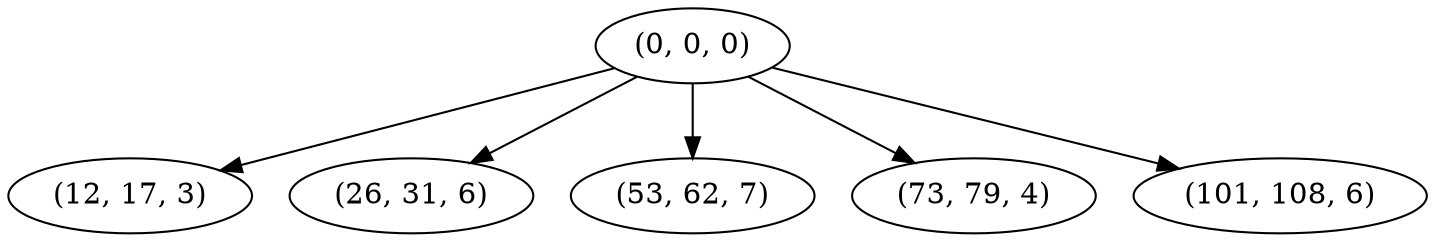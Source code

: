digraph tree {
    "(0, 0, 0)";
    "(12, 17, 3)";
    "(26, 31, 6)";
    "(53, 62, 7)";
    "(73, 79, 4)";
    "(101, 108, 6)";
    "(0, 0, 0)" -> "(12, 17, 3)";
    "(0, 0, 0)" -> "(26, 31, 6)";
    "(0, 0, 0)" -> "(53, 62, 7)";
    "(0, 0, 0)" -> "(73, 79, 4)";
    "(0, 0, 0)" -> "(101, 108, 6)";
}
